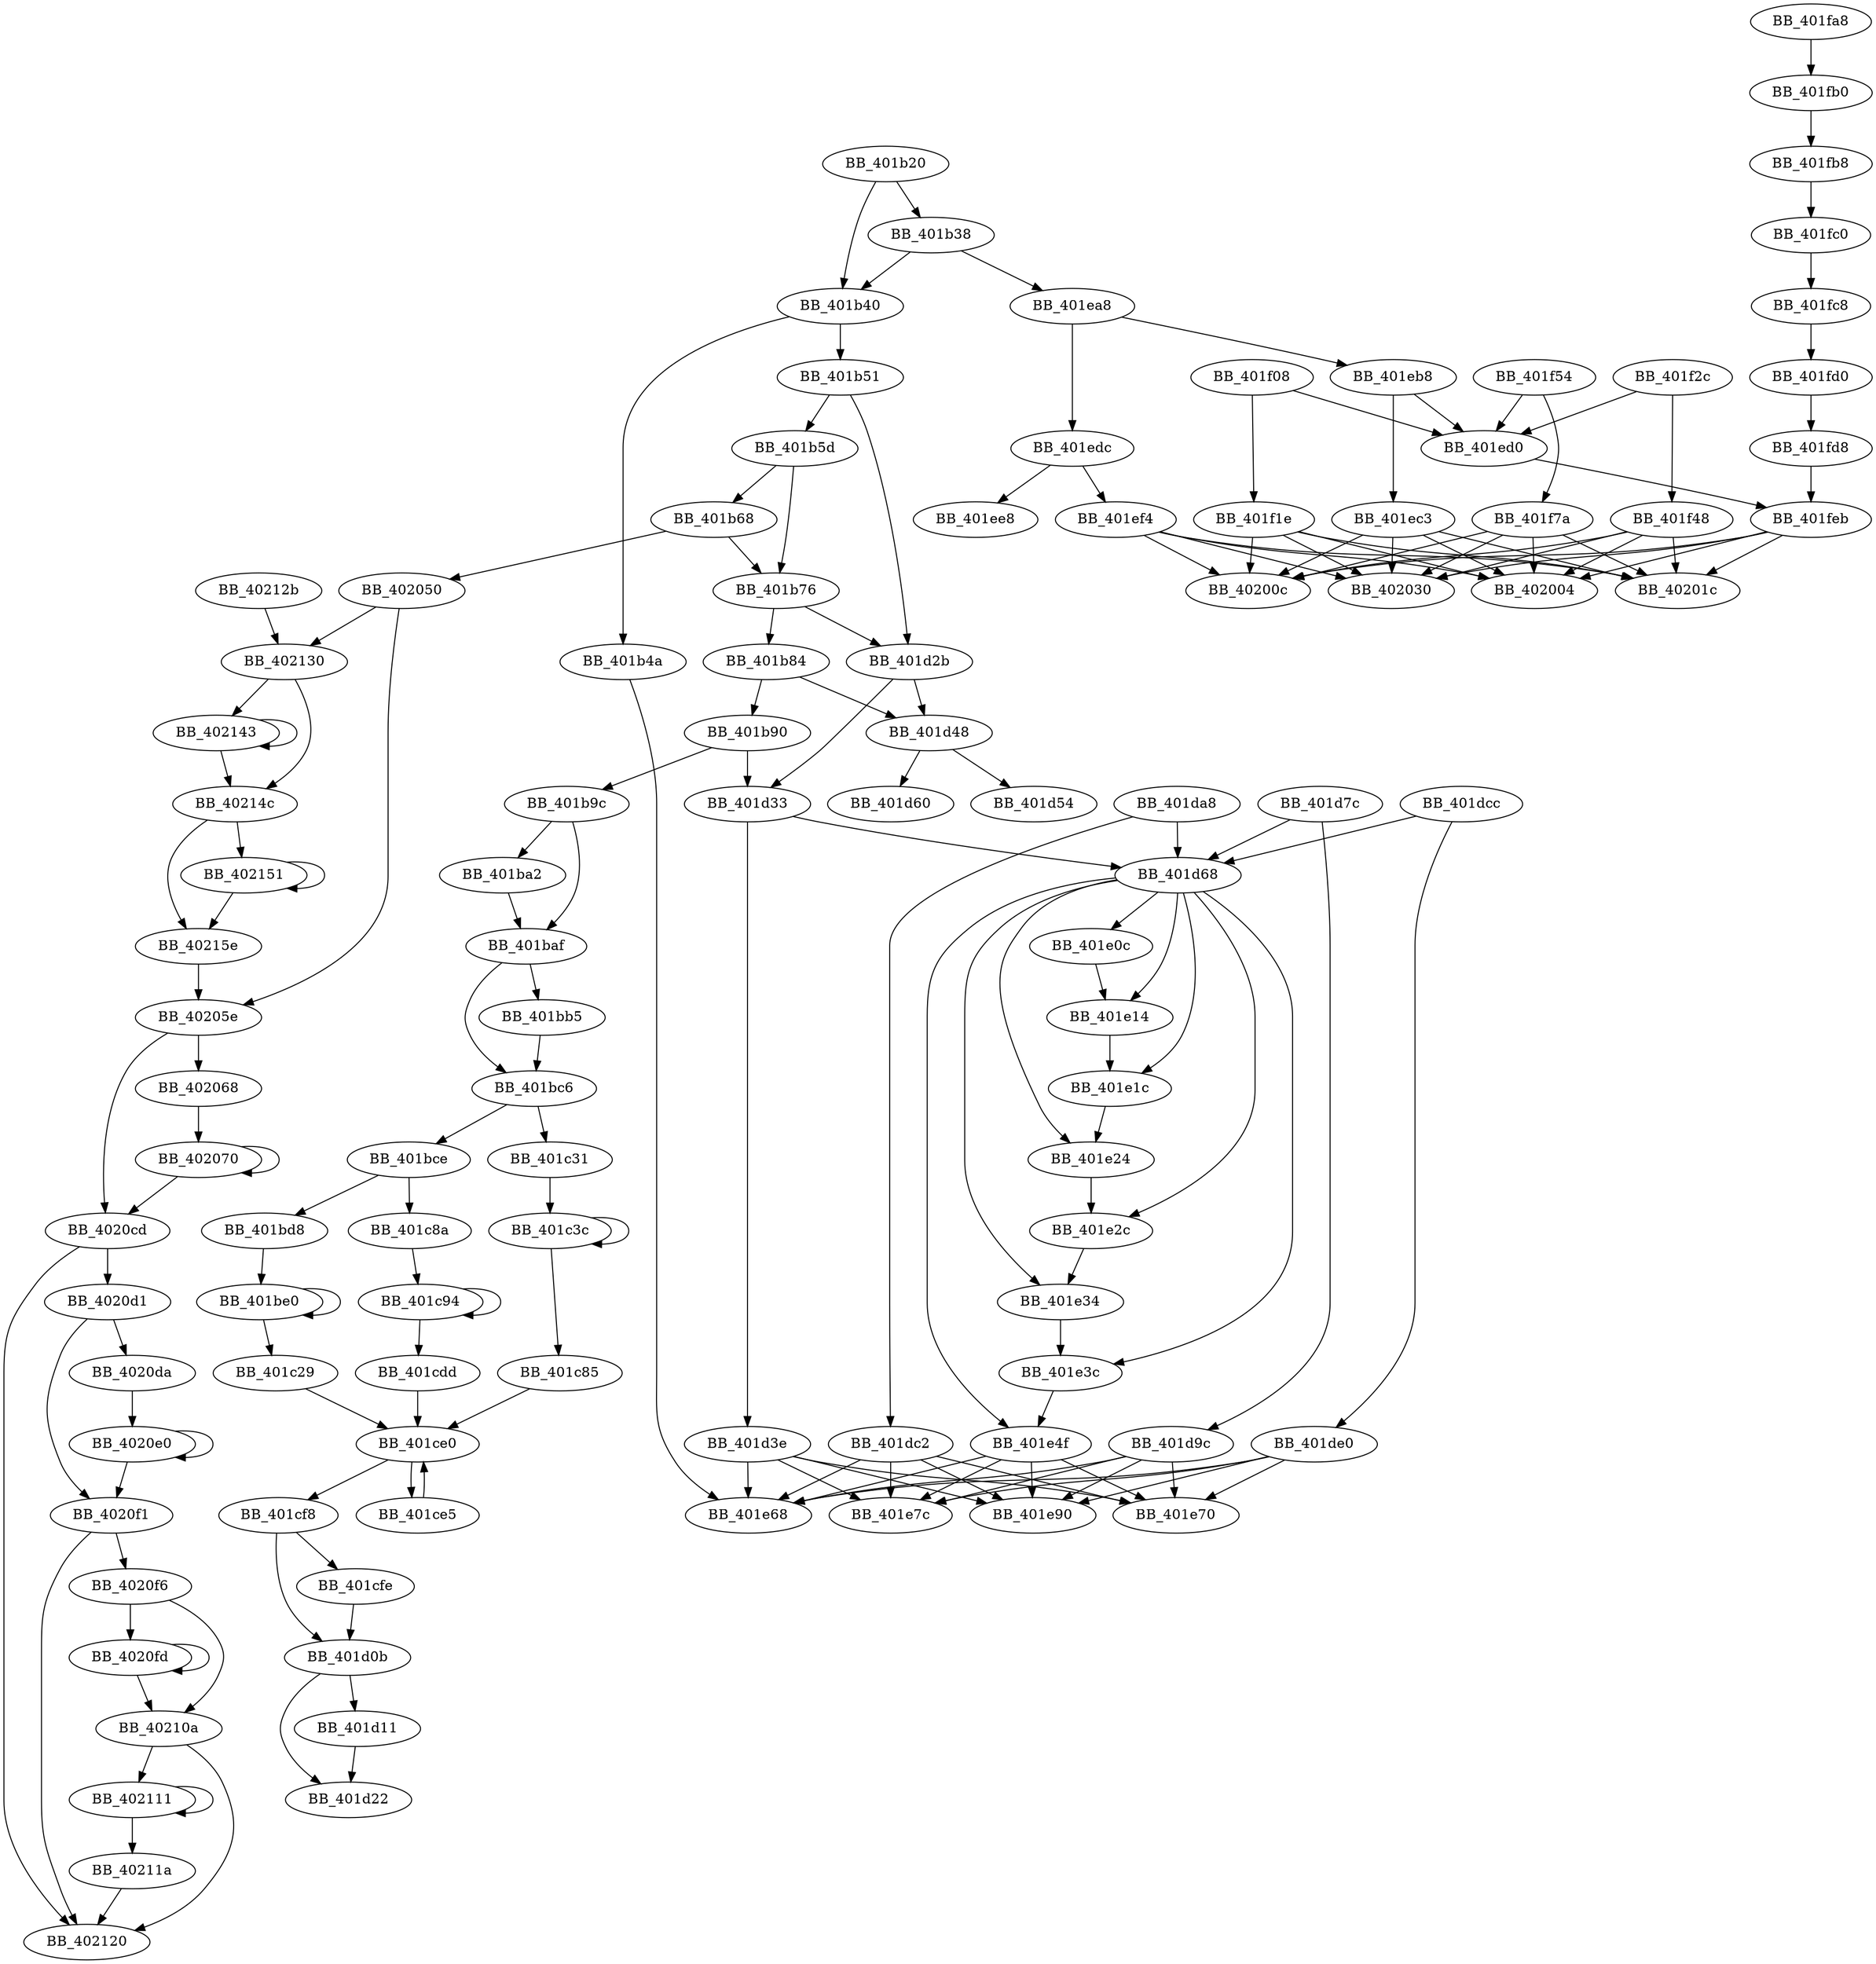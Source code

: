 DiGraph _memmove{
BB_401b20->BB_401b38
BB_401b20->BB_401b40
BB_401b38->BB_401b40
BB_401b38->BB_401ea8
BB_401b40->BB_401b4a
BB_401b40->BB_401b51
BB_401b4a->BB_401e68
BB_401b51->BB_401b5d
BB_401b51->BB_401d2b
BB_401b5d->BB_401b68
BB_401b5d->BB_401b76
BB_401b68->BB_401b76
BB_401b68->BB_402050
BB_401b76->BB_401b84
BB_401b76->BB_401d2b
BB_401b84->BB_401b90
BB_401b84->BB_401d48
BB_401b90->BB_401b9c
BB_401b90->BB_401d33
BB_401b9c->BB_401ba2
BB_401b9c->BB_401baf
BB_401ba2->BB_401baf
BB_401baf->BB_401bb5
BB_401baf->BB_401bc6
BB_401bb5->BB_401bc6
BB_401bc6->BB_401bce
BB_401bc6->BB_401c31
BB_401bce->BB_401bd8
BB_401bce->BB_401c8a
BB_401bd8->BB_401be0
BB_401be0->BB_401be0
BB_401be0->BB_401c29
BB_401c29->BB_401ce0
BB_401c31->BB_401c3c
BB_401c3c->BB_401c3c
BB_401c3c->BB_401c85
BB_401c85->BB_401ce0
BB_401c8a->BB_401c94
BB_401c94->BB_401c94
BB_401c94->BB_401cdd
BB_401cdd->BB_401ce0
BB_401ce0->BB_401ce5
BB_401ce0->BB_401cf8
BB_401ce5->BB_401ce0
BB_401cf8->BB_401cfe
BB_401cf8->BB_401d0b
BB_401cfe->BB_401d0b
BB_401d0b->BB_401d11
BB_401d0b->BB_401d22
BB_401d11->BB_401d22
BB_401d2b->BB_401d33
BB_401d2b->BB_401d48
BB_401d33->BB_401d3e
BB_401d33->BB_401d68
BB_401d3e->BB_401e68
BB_401d3e->BB_401e70
BB_401d3e->BB_401e7c
BB_401d3e->BB_401e90
BB_401d48->BB_401d54
BB_401d48->BB_401d60
BB_401d68->BB_401e0c
BB_401d68->BB_401e14
BB_401d68->BB_401e1c
BB_401d68->BB_401e24
BB_401d68->BB_401e2c
BB_401d68->BB_401e34
BB_401d68->BB_401e3c
BB_401d68->BB_401e4f
BB_401d7c->BB_401d68
BB_401d7c->BB_401d9c
BB_401d9c->BB_401e68
BB_401d9c->BB_401e70
BB_401d9c->BB_401e7c
BB_401d9c->BB_401e90
BB_401da8->BB_401d68
BB_401da8->BB_401dc2
BB_401dc2->BB_401e68
BB_401dc2->BB_401e70
BB_401dc2->BB_401e7c
BB_401dc2->BB_401e90
BB_401dcc->BB_401d68
BB_401dcc->BB_401de0
BB_401de0->BB_401e68
BB_401de0->BB_401e70
BB_401de0->BB_401e7c
BB_401de0->BB_401e90
BB_401e0c->BB_401e14
BB_401e14->BB_401e1c
BB_401e1c->BB_401e24
BB_401e24->BB_401e2c
BB_401e2c->BB_401e34
BB_401e34->BB_401e3c
BB_401e3c->BB_401e4f
BB_401e4f->BB_401e68
BB_401e4f->BB_401e70
BB_401e4f->BB_401e7c
BB_401e4f->BB_401e90
BB_401ea8->BB_401eb8
BB_401ea8->BB_401edc
BB_401eb8->BB_401ec3
BB_401eb8->BB_401ed0
BB_401ec3->BB_402004
BB_401ec3->BB_40200c
BB_401ec3->BB_40201c
BB_401ec3->BB_402030
BB_401ed0->BB_401feb
BB_401edc->BB_401ee8
BB_401edc->BB_401ef4
BB_401ef4->BB_402004
BB_401ef4->BB_40200c
BB_401ef4->BB_40201c
BB_401ef4->BB_402030
BB_401f08->BB_401ed0
BB_401f08->BB_401f1e
BB_401f1e->BB_402004
BB_401f1e->BB_40200c
BB_401f1e->BB_40201c
BB_401f1e->BB_402030
BB_401f2c->BB_401ed0
BB_401f2c->BB_401f48
BB_401f48->BB_402004
BB_401f48->BB_40200c
BB_401f48->BB_40201c
BB_401f48->BB_402030
BB_401f54->BB_401ed0
BB_401f54->BB_401f7a
BB_401f7a->BB_402004
BB_401f7a->BB_40200c
BB_401f7a->BB_40201c
BB_401f7a->BB_402030
BB_401fa8->BB_401fb0
BB_401fb0->BB_401fb8
BB_401fb8->BB_401fc0
BB_401fc0->BB_401fc8
BB_401fc8->BB_401fd0
BB_401fd0->BB_401fd8
BB_401fd8->BB_401feb
BB_401feb->BB_402004
BB_401feb->BB_40200c
BB_401feb->BB_40201c
BB_401feb->BB_402030
BB_402050->BB_40205e
BB_402050->BB_402130
BB_40205e->BB_402068
BB_40205e->BB_4020cd
BB_402068->BB_402070
BB_402070->BB_402070
BB_402070->BB_4020cd
BB_4020cd->BB_4020d1
BB_4020cd->BB_402120
BB_4020d1->BB_4020da
BB_4020d1->BB_4020f1
BB_4020da->BB_4020e0
BB_4020e0->BB_4020e0
BB_4020e0->BB_4020f1
BB_4020f1->BB_4020f6
BB_4020f1->BB_402120
BB_4020f6->BB_4020fd
BB_4020f6->BB_40210a
BB_4020fd->BB_4020fd
BB_4020fd->BB_40210a
BB_40210a->BB_402111
BB_40210a->BB_402120
BB_402111->BB_402111
BB_402111->BB_40211a
BB_40211a->BB_402120
BB_40212b->BB_402130
BB_402130->BB_402143
BB_402130->BB_40214c
BB_402143->BB_402143
BB_402143->BB_40214c
BB_40214c->BB_402151
BB_40214c->BB_40215e
BB_402151->BB_402151
BB_402151->BB_40215e
BB_40215e->BB_40205e
}
